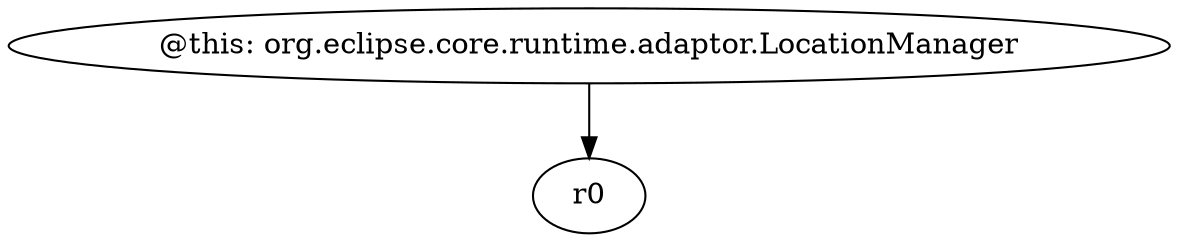 digraph g {
0[label="@this: org.eclipse.core.runtime.adaptor.LocationManager"]
1[label="r0"]
0->1[label=""]
}